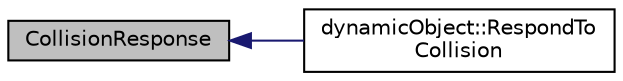 digraph "CollisionResponse"
{
  bgcolor="transparent";
  edge [fontname="Helvetica",fontsize="10",labelfontname="Helvetica",labelfontsize="10"];
  node [fontname="Helvetica",fontsize="10",shape=record];
  rankdir="LR";
  Node1 [label="CollisionResponse",height=0.2,width=0.4,color="black", fillcolor="grey75", style="filled", fontcolor="black"];
  Node1 -> Node2 [dir="back",color="midnightblue",fontsize="10",style="solid",fontname="Helvetica"];
  Node2 [label="dynamicObject::RespondTo\lCollision",height=0.2,width=0.4,color="black",URL="$classdynamicObject.html#af34cb96b5a22f85d119895e27af79428",tooltip="dynamicObj RespondToCollision "];
}
